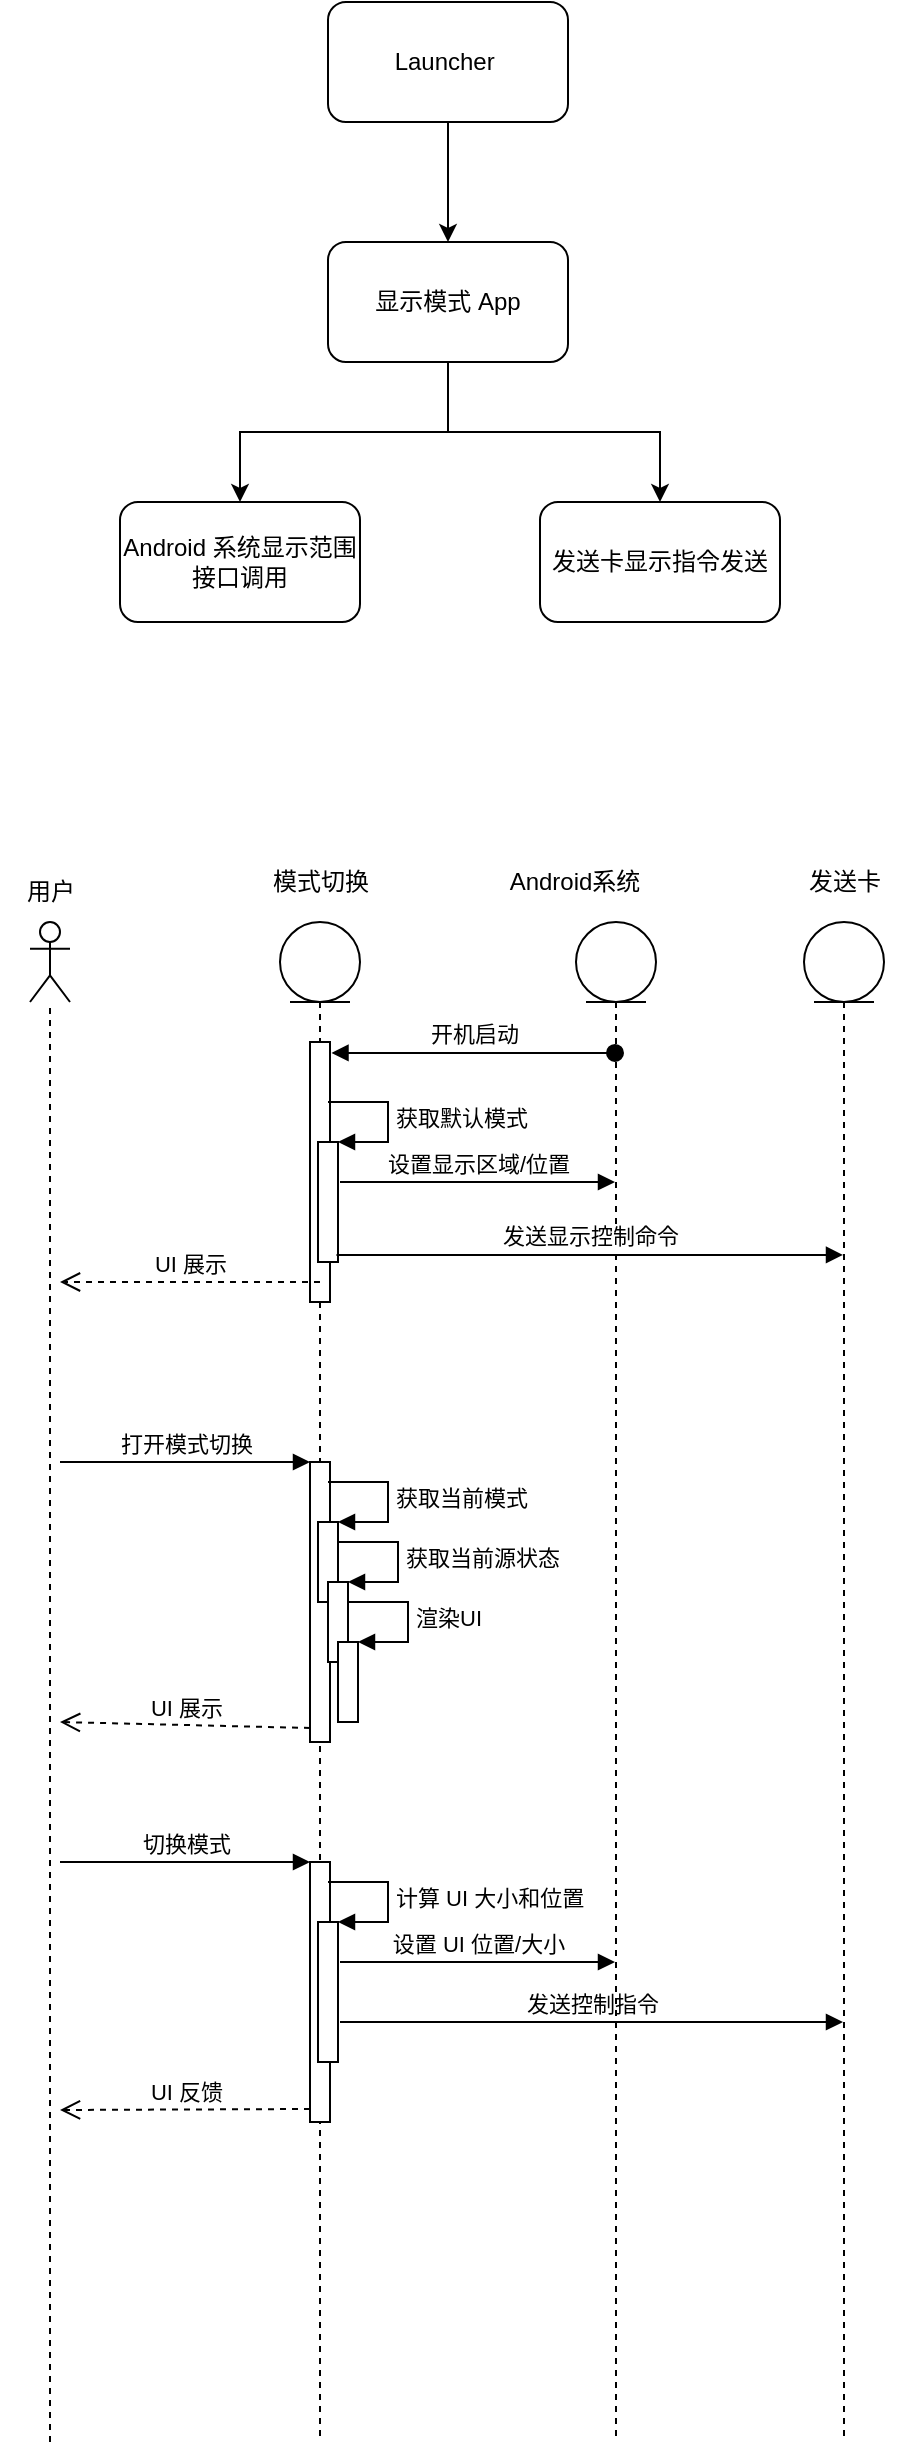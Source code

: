 <mxfile version="20.3.6" type="github">
  <diagram id="klBc0RqHthBoRbvHLkDg" name="第 1 页">
    <mxGraphModel dx="1130" dy="623" grid="1" gridSize="10" guides="1" tooltips="1" connect="1" arrows="1" fold="1" page="1" pageScale="1" pageWidth="827" pageHeight="1169" math="0" shadow="0">
      <root>
        <mxCell id="0" />
        <mxCell id="1" parent="0" />
        <mxCell id="D1eIBMcuZjIJdx4YHWO7-4" value="" style="edgeStyle=orthogonalEdgeStyle;rounded=0;orthogonalLoop=1;jettySize=auto;html=1;" edge="1" parent="1" source="D1eIBMcuZjIJdx4YHWO7-1" target="D1eIBMcuZjIJdx4YHWO7-3">
          <mxGeometry relative="1" as="geometry" />
        </mxCell>
        <mxCell id="D1eIBMcuZjIJdx4YHWO7-1" value="Launcher&amp;nbsp;" style="rounded=1;whiteSpace=wrap;html=1;" vertex="1" parent="1">
          <mxGeometry x="354" y="100" width="120" height="60" as="geometry" />
        </mxCell>
        <mxCell id="D1eIBMcuZjIJdx4YHWO7-6" value="" style="edgeStyle=orthogonalEdgeStyle;rounded=0;orthogonalLoop=1;jettySize=auto;html=1;" edge="1" parent="1" source="D1eIBMcuZjIJdx4YHWO7-3" target="D1eIBMcuZjIJdx4YHWO7-5">
          <mxGeometry relative="1" as="geometry" />
        </mxCell>
        <mxCell id="D1eIBMcuZjIJdx4YHWO7-8" value="" style="edgeStyle=orthogonalEdgeStyle;rounded=0;orthogonalLoop=1;jettySize=auto;html=1;" edge="1" parent="1" source="D1eIBMcuZjIJdx4YHWO7-3" target="D1eIBMcuZjIJdx4YHWO7-7">
          <mxGeometry relative="1" as="geometry" />
        </mxCell>
        <mxCell id="D1eIBMcuZjIJdx4YHWO7-3" value="显示模式 App" style="whiteSpace=wrap;html=1;rounded=1;" vertex="1" parent="1">
          <mxGeometry x="354" y="220" width="120" height="60" as="geometry" />
        </mxCell>
        <mxCell id="D1eIBMcuZjIJdx4YHWO7-5" value="Android 系统显示范围接口调用" style="whiteSpace=wrap;html=1;rounded=1;" vertex="1" parent="1">
          <mxGeometry x="250" y="350" width="120" height="60" as="geometry" />
        </mxCell>
        <mxCell id="D1eIBMcuZjIJdx4YHWO7-7" value="发送卡显示指令发送" style="whiteSpace=wrap;html=1;rounded=1;" vertex="1" parent="1">
          <mxGeometry x="460" y="350" width="120" height="60" as="geometry" />
        </mxCell>
        <mxCell id="D1eIBMcuZjIJdx4YHWO7-18" value="" style="shape=umlActor;verticalLabelPosition=bottom;verticalAlign=top;html=1;" vertex="1" parent="1">
          <mxGeometry x="205" y="560" width="20" height="40" as="geometry" />
        </mxCell>
        <mxCell id="D1eIBMcuZjIJdx4YHWO7-19" value="" style="shape=umlLifeline;participant=umlEntity;perimeter=lifelinePerimeter;whiteSpace=wrap;html=1;container=1;collapsible=0;recursiveResize=0;verticalAlign=top;spacingTop=36;outlineConnect=0;" vertex="1" parent="1">
          <mxGeometry x="330" y="560" width="40" height="760" as="geometry" />
        </mxCell>
        <mxCell id="D1eIBMcuZjIJdx4YHWO7-27" value="" style="html=1;points=[];perimeter=orthogonalPerimeter;" vertex="1" parent="D1eIBMcuZjIJdx4YHWO7-19">
          <mxGeometry x="15" y="60" width="10" height="130" as="geometry" />
        </mxCell>
        <mxCell id="D1eIBMcuZjIJdx4YHWO7-29" value="" style="html=1;points=[];perimeter=orthogonalPerimeter;" vertex="1" parent="D1eIBMcuZjIJdx4YHWO7-19">
          <mxGeometry x="19" y="110" width="10" height="60" as="geometry" />
        </mxCell>
        <mxCell id="D1eIBMcuZjIJdx4YHWO7-30" value="获取默认模式" style="edgeStyle=orthogonalEdgeStyle;html=1;align=left;spacingLeft=2;endArrow=block;rounded=0;entryX=1;entryY=0;" edge="1" target="D1eIBMcuZjIJdx4YHWO7-29" parent="D1eIBMcuZjIJdx4YHWO7-19">
          <mxGeometry relative="1" as="geometry">
            <mxPoint x="24" y="90" as="sourcePoint" />
            <Array as="points">
              <mxPoint x="54" y="90" />
            </Array>
          </mxGeometry>
        </mxCell>
        <mxCell id="D1eIBMcuZjIJdx4YHWO7-32" value="设置显示区域/位置" style="html=1;verticalAlign=bottom;endArrow=block;rounded=0;" edge="1" parent="D1eIBMcuZjIJdx4YHWO7-19" target="D1eIBMcuZjIJdx4YHWO7-20">
          <mxGeometry width="80" relative="1" as="geometry">
            <mxPoint x="30" y="130" as="sourcePoint" />
            <mxPoint x="110" y="130" as="targetPoint" />
          </mxGeometry>
        </mxCell>
        <mxCell id="D1eIBMcuZjIJdx4YHWO7-35" value="" style="html=1;points=[];perimeter=orthogonalPerimeter;" vertex="1" parent="D1eIBMcuZjIJdx4YHWO7-19">
          <mxGeometry x="15" y="270" width="10" height="140" as="geometry" />
        </mxCell>
        <mxCell id="D1eIBMcuZjIJdx4YHWO7-36" value="打开模式切换" style="html=1;verticalAlign=bottom;endArrow=block;entryX=0;entryY=0;rounded=0;" edge="1" target="D1eIBMcuZjIJdx4YHWO7-35" parent="D1eIBMcuZjIJdx4YHWO7-19">
          <mxGeometry relative="1" as="geometry">
            <mxPoint x="-110" y="270" as="sourcePoint" />
          </mxGeometry>
        </mxCell>
        <mxCell id="D1eIBMcuZjIJdx4YHWO7-37" value="UI 展示" style="html=1;verticalAlign=bottom;endArrow=open;dashed=1;endSize=8;exitX=0;exitY=0.95;rounded=0;" edge="1" source="D1eIBMcuZjIJdx4YHWO7-35" parent="D1eIBMcuZjIJdx4YHWO7-19">
          <mxGeometry relative="1" as="geometry">
            <mxPoint x="-110" y="400" as="targetPoint" />
          </mxGeometry>
        </mxCell>
        <mxCell id="D1eIBMcuZjIJdx4YHWO7-38" value="" style="html=1;points=[];perimeter=orthogonalPerimeter;" vertex="1" parent="D1eIBMcuZjIJdx4YHWO7-19">
          <mxGeometry x="19" y="300" width="10" height="40" as="geometry" />
        </mxCell>
        <mxCell id="D1eIBMcuZjIJdx4YHWO7-39" value="获取当前模式" style="edgeStyle=orthogonalEdgeStyle;html=1;align=left;spacingLeft=2;endArrow=block;rounded=0;entryX=1;entryY=0;" edge="1" target="D1eIBMcuZjIJdx4YHWO7-38" parent="D1eIBMcuZjIJdx4YHWO7-19">
          <mxGeometry relative="1" as="geometry">
            <mxPoint x="24" y="280" as="sourcePoint" />
            <Array as="points">
              <mxPoint x="54" y="280" />
            </Array>
          </mxGeometry>
        </mxCell>
        <mxCell id="D1eIBMcuZjIJdx4YHWO7-42" value="" style="html=1;points=[];perimeter=orthogonalPerimeter;" vertex="1" parent="D1eIBMcuZjIJdx4YHWO7-19">
          <mxGeometry x="24" y="330" width="10" height="40" as="geometry" />
        </mxCell>
        <mxCell id="D1eIBMcuZjIJdx4YHWO7-43" value="获取当前源状态" style="edgeStyle=orthogonalEdgeStyle;html=1;align=left;spacingLeft=2;endArrow=block;rounded=0;entryX=1;entryY=0;" edge="1" target="D1eIBMcuZjIJdx4YHWO7-42" parent="D1eIBMcuZjIJdx4YHWO7-19">
          <mxGeometry relative="1" as="geometry">
            <mxPoint x="29" y="310" as="sourcePoint" />
            <Array as="points">
              <mxPoint x="59" y="310" />
            </Array>
          </mxGeometry>
        </mxCell>
        <mxCell id="D1eIBMcuZjIJdx4YHWO7-44" value="" style="html=1;points=[];perimeter=orthogonalPerimeter;" vertex="1" parent="D1eIBMcuZjIJdx4YHWO7-19">
          <mxGeometry x="29" y="360" width="10" height="40" as="geometry" />
        </mxCell>
        <mxCell id="D1eIBMcuZjIJdx4YHWO7-45" value="渲染UI" style="edgeStyle=orthogonalEdgeStyle;html=1;align=left;spacingLeft=2;endArrow=block;rounded=0;entryX=1;entryY=0;" edge="1" target="D1eIBMcuZjIJdx4YHWO7-44" parent="D1eIBMcuZjIJdx4YHWO7-19">
          <mxGeometry relative="1" as="geometry">
            <mxPoint x="34" y="340" as="sourcePoint" />
            <Array as="points">
              <mxPoint x="64" y="340" />
            </Array>
          </mxGeometry>
        </mxCell>
        <mxCell id="D1eIBMcuZjIJdx4YHWO7-46" value="" style="html=1;points=[];perimeter=orthogonalPerimeter;" vertex="1" parent="D1eIBMcuZjIJdx4YHWO7-19">
          <mxGeometry x="15" y="470" width="10" height="130" as="geometry" />
        </mxCell>
        <mxCell id="D1eIBMcuZjIJdx4YHWO7-47" value="切换模式" style="html=1;verticalAlign=bottom;endArrow=block;entryX=0;entryY=0;rounded=0;" edge="1" target="D1eIBMcuZjIJdx4YHWO7-46" parent="D1eIBMcuZjIJdx4YHWO7-19">
          <mxGeometry relative="1" as="geometry">
            <mxPoint x="-110" y="470" as="sourcePoint" />
          </mxGeometry>
        </mxCell>
        <mxCell id="D1eIBMcuZjIJdx4YHWO7-48" value="UI 反馈" style="html=1;verticalAlign=bottom;endArrow=open;dashed=1;endSize=8;exitX=0;exitY=0.95;rounded=0;" edge="1" source="D1eIBMcuZjIJdx4YHWO7-46" parent="D1eIBMcuZjIJdx4YHWO7-19">
          <mxGeometry relative="1" as="geometry">
            <mxPoint x="-110" y="594" as="targetPoint" />
          </mxGeometry>
        </mxCell>
        <mxCell id="D1eIBMcuZjIJdx4YHWO7-50" value="" style="html=1;points=[];perimeter=orthogonalPerimeter;" vertex="1" parent="D1eIBMcuZjIJdx4YHWO7-19">
          <mxGeometry x="19" y="500" width="10" height="70" as="geometry" />
        </mxCell>
        <mxCell id="D1eIBMcuZjIJdx4YHWO7-51" value="计算 UI 大小和位置" style="edgeStyle=orthogonalEdgeStyle;html=1;align=left;spacingLeft=2;endArrow=block;rounded=0;entryX=1;entryY=0;" edge="1" target="D1eIBMcuZjIJdx4YHWO7-50" parent="D1eIBMcuZjIJdx4YHWO7-19">
          <mxGeometry relative="1" as="geometry">
            <mxPoint x="24" y="480" as="sourcePoint" />
            <Array as="points">
              <mxPoint x="54" y="480" />
            </Array>
          </mxGeometry>
        </mxCell>
        <mxCell id="D1eIBMcuZjIJdx4YHWO7-52" value="设置 UI 位置/大小" style="html=1;verticalAlign=bottom;endArrow=block;rounded=0;" edge="1" parent="D1eIBMcuZjIJdx4YHWO7-19" target="D1eIBMcuZjIJdx4YHWO7-20">
          <mxGeometry width="80" relative="1" as="geometry">
            <mxPoint x="30" y="520" as="sourcePoint" />
            <mxPoint x="110" y="520" as="targetPoint" />
          </mxGeometry>
        </mxCell>
        <mxCell id="D1eIBMcuZjIJdx4YHWO7-53" value="发送控制指令" style="html=1;verticalAlign=bottom;endArrow=block;rounded=0;" edge="1" parent="D1eIBMcuZjIJdx4YHWO7-19" target="D1eIBMcuZjIJdx4YHWO7-25">
          <mxGeometry width="80" relative="1" as="geometry">
            <mxPoint x="30" y="550" as="sourcePoint" />
            <mxPoint x="110" y="550" as="targetPoint" />
          </mxGeometry>
        </mxCell>
        <mxCell id="D1eIBMcuZjIJdx4YHWO7-20" value="" style="shape=umlLifeline;participant=umlEntity;perimeter=lifelinePerimeter;whiteSpace=wrap;html=1;container=1;collapsible=0;recursiveResize=0;verticalAlign=top;spacingTop=36;outlineConnect=0;" vertex="1" parent="1">
          <mxGeometry x="478" y="560" width="40" height="760" as="geometry" />
        </mxCell>
        <mxCell id="D1eIBMcuZjIJdx4YHWO7-21" value="" style="endArrow=none;dashed=1;html=1;rounded=0;" edge="1" parent="1" target="D1eIBMcuZjIJdx4YHWO7-18">
          <mxGeometry width="50" height="50" relative="1" as="geometry">
            <mxPoint x="215" y="1320" as="sourcePoint" />
            <mxPoint x="255" y="710" as="targetPoint" />
          </mxGeometry>
        </mxCell>
        <mxCell id="D1eIBMcuZjIJdx4YHWO7-22" value="用户" style="text;html=1;align=center;verticalAlign=middle;resizable=0;points=[];autosize=1;strokeColor=none;fillColor=none;" vertex="1" parent="1">
          <mxGeometry x="190" y="530" width="50" height="30" as="geometry" />
        </mxCell>
        <mxCell id="D1eIBMcuZjIJdx4YHWO7-23" value="模式切换" style="text;html=1;align=center;verticalAlign=middle;resizable=0;points=[];autosize=1;strokeColor=none;fillColor=none;" vertex="1" parent="1">
          <mxGeometry x="315" y="525" width="70" height="30" as="geometry" />
        </mxCell>
        <mxCell id="D1eIBMcuZjIJdx4YHWO7-24" value="Android系统" style="text;html=1;align=center;verticalAlign=middle;resizable=0;points=[];autosize=1;strokeColor=none;fillColor=none;" vertex="1" parent="1">
          <mxGeometry x="432" y="525" width="90" height="30" as="geometry" />
        </mxCell>
        <mxCell id="D1eIBMcuZjIJdx4YHWO7-25" value="" style="shape=umlLifeline;participant=umlEntity;perimeter=lifelinePerimeter;whiteSpace=wrap;html=1;container=1;collapsible=0;recursiveResize=0;verticalAlign=top;spacingTop=36;outlineConnect=0;" vertex="1" parent="1">
          <mxGeometry x="592" y="560" width="40" height="760" as="geometry" />
        </mxCell>
        <mxCell id="D1eIBMcuZjIJdx4YHWO7-26" value="发送卡" style="text;html=1;align=center;verticalAlign=middle;resizable=0;points=[];autosize=1;strokeColor=none;fillColor=none;" vertex="1" parent="1">
          <mxGeometry x="582" y="525" width="60" height="30" as="geometry" />
        </mxCell>
        <mxCell id="D1eIBMcuZjIJdx4YHWO7-28" value="开机启动" style="html=1;verticalAlign=bottom;startArrow=oval;endArrow=block;startSize=8;rounded=0;entryX=1.075;entryY=0.042;entryDx=0;entryDy=0;entryPerimeter=0;" edge="1" target="D1eIBMcuZjIJdx4YHWO7-27" parent="1" source="D1eIBMcuZjIJdx4YHWO7-20">
          <mxGeometry relative="1" as="geometry">
            <mxPoint x="285" y="620" as="sourcePoint" />
          </mxGeometry>
        </mxCell>
        <mxCell id="D1eIBMcuZjIJdx4YHWO7-31" value="UI 展示" style="html=1;verticalAlign=bottom;endArrow=open;dashed=1;endSize=8;rounded=0;exitX=0.5;exitY=0.923;exitDx=0;exitDy=0;exitPerimeter=0;" edge="1" parent="1" source="D1eIBMcuZjIJdx4YHWO7-27">
          <mxGeometry relative="1" as="geometry">
            <mxPoint x="350" y="700" as="sourcePoint" />
            <mxPoint x="220" y="740" as="targetPoint" />
          </mxGeometry>
        </mxCell>
        <mxCell id="D1eIBMcuZjIJdx4YHWO7-34" value="发送显示控制命令" style="html=1;verticalAlign=bottom;endArrow=block;rounded=0;exitX=0.924;exitY=0.941;exitDx=0;exitDy=0;exitPerimeter=0;" edge="1" parent="1" source="D1eIBMcuZjIJdx4YHWO7-29" target="D1eIBMcuZjIJdx4YHWO7-25">
          <mxGeometry width="80" relative="1" as="geometry">
            <mxPoint x="373" y="730" as="sourcePoint" />
            <mxPoint x="453" y="730" as="targetPoint" />
          </mxGeometry>
        </mxCell>
      </root>
    </mxGraphModel>
  </diagram>
</mxfile>
